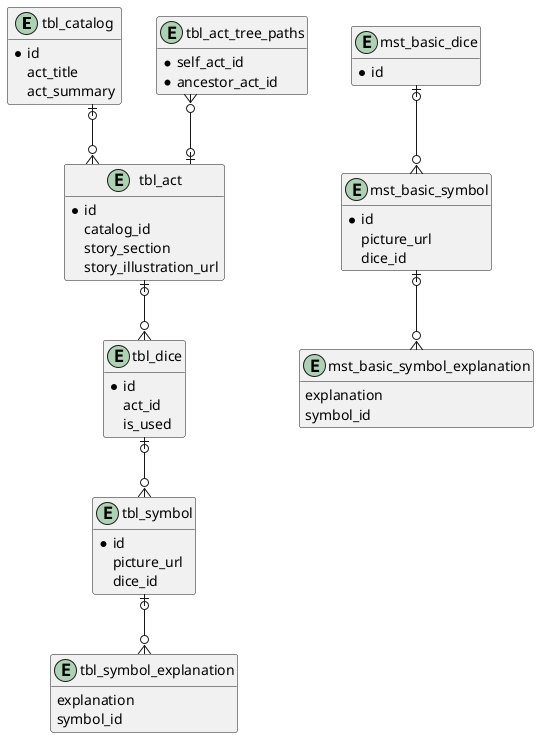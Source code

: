 @startuml er
skinparam linetype ortho
hide empty members


entity tbl_catalog {
    * id
    act_title
    act_summary
}

entity tbl_act_tree_paths{
    * self_act_id
    * ancestor_act_id
}

entity tbl_act {
    * id
    catalog_id
    story_section
    story_illustration_url
}

entity tbl_dice {
    * id
    act_id
    is_used
}

entity tbl_symbol {
    * id
    picture_url
    dice_id
}

entity tbl_symbol_explanation {
    explanation
    symbol_id
}

entity mst_basic_dice {
    * id
}

entity mst_basic_symbol {
    * id
    picture_url
    dice_id
}

entity mst_basic_symbol_explanation {
    explanation
    symbol_id
}

tbl_catalog |o--o{ tbl_act
tbl_act_tree_paths }o--o| tbl_act
tbl_act |o--o{ tbl_dice
tbl_dice |o--o{ tbl_symbol
tbl_symbol |o--o{ tbl_symbol_explanation

mst_basic_dice |o--o{ mst_basic_symbol
mst_basic_symbol |o--o{ mst_basic_symbol_explanation

@enduml